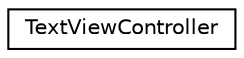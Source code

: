 digraph "Graphical Class Hierarchy"
{
 // LATEX_PDF_SIZE
  edge [fontname="Helvetica",fontsize="10",labelfontname="Helvetica",labelfontsize="10"];
  node [fontname="Helvetica",fontsize="10",shape=record];
  rankdir="LR";
  Node0 [label="TextViewController",height=0.2,width=0.4,color="black", fillcolor="white", style="filled",URL="$classTextViewController.html",tooltip="This class is responsible for managing the text UI elements."];
}
